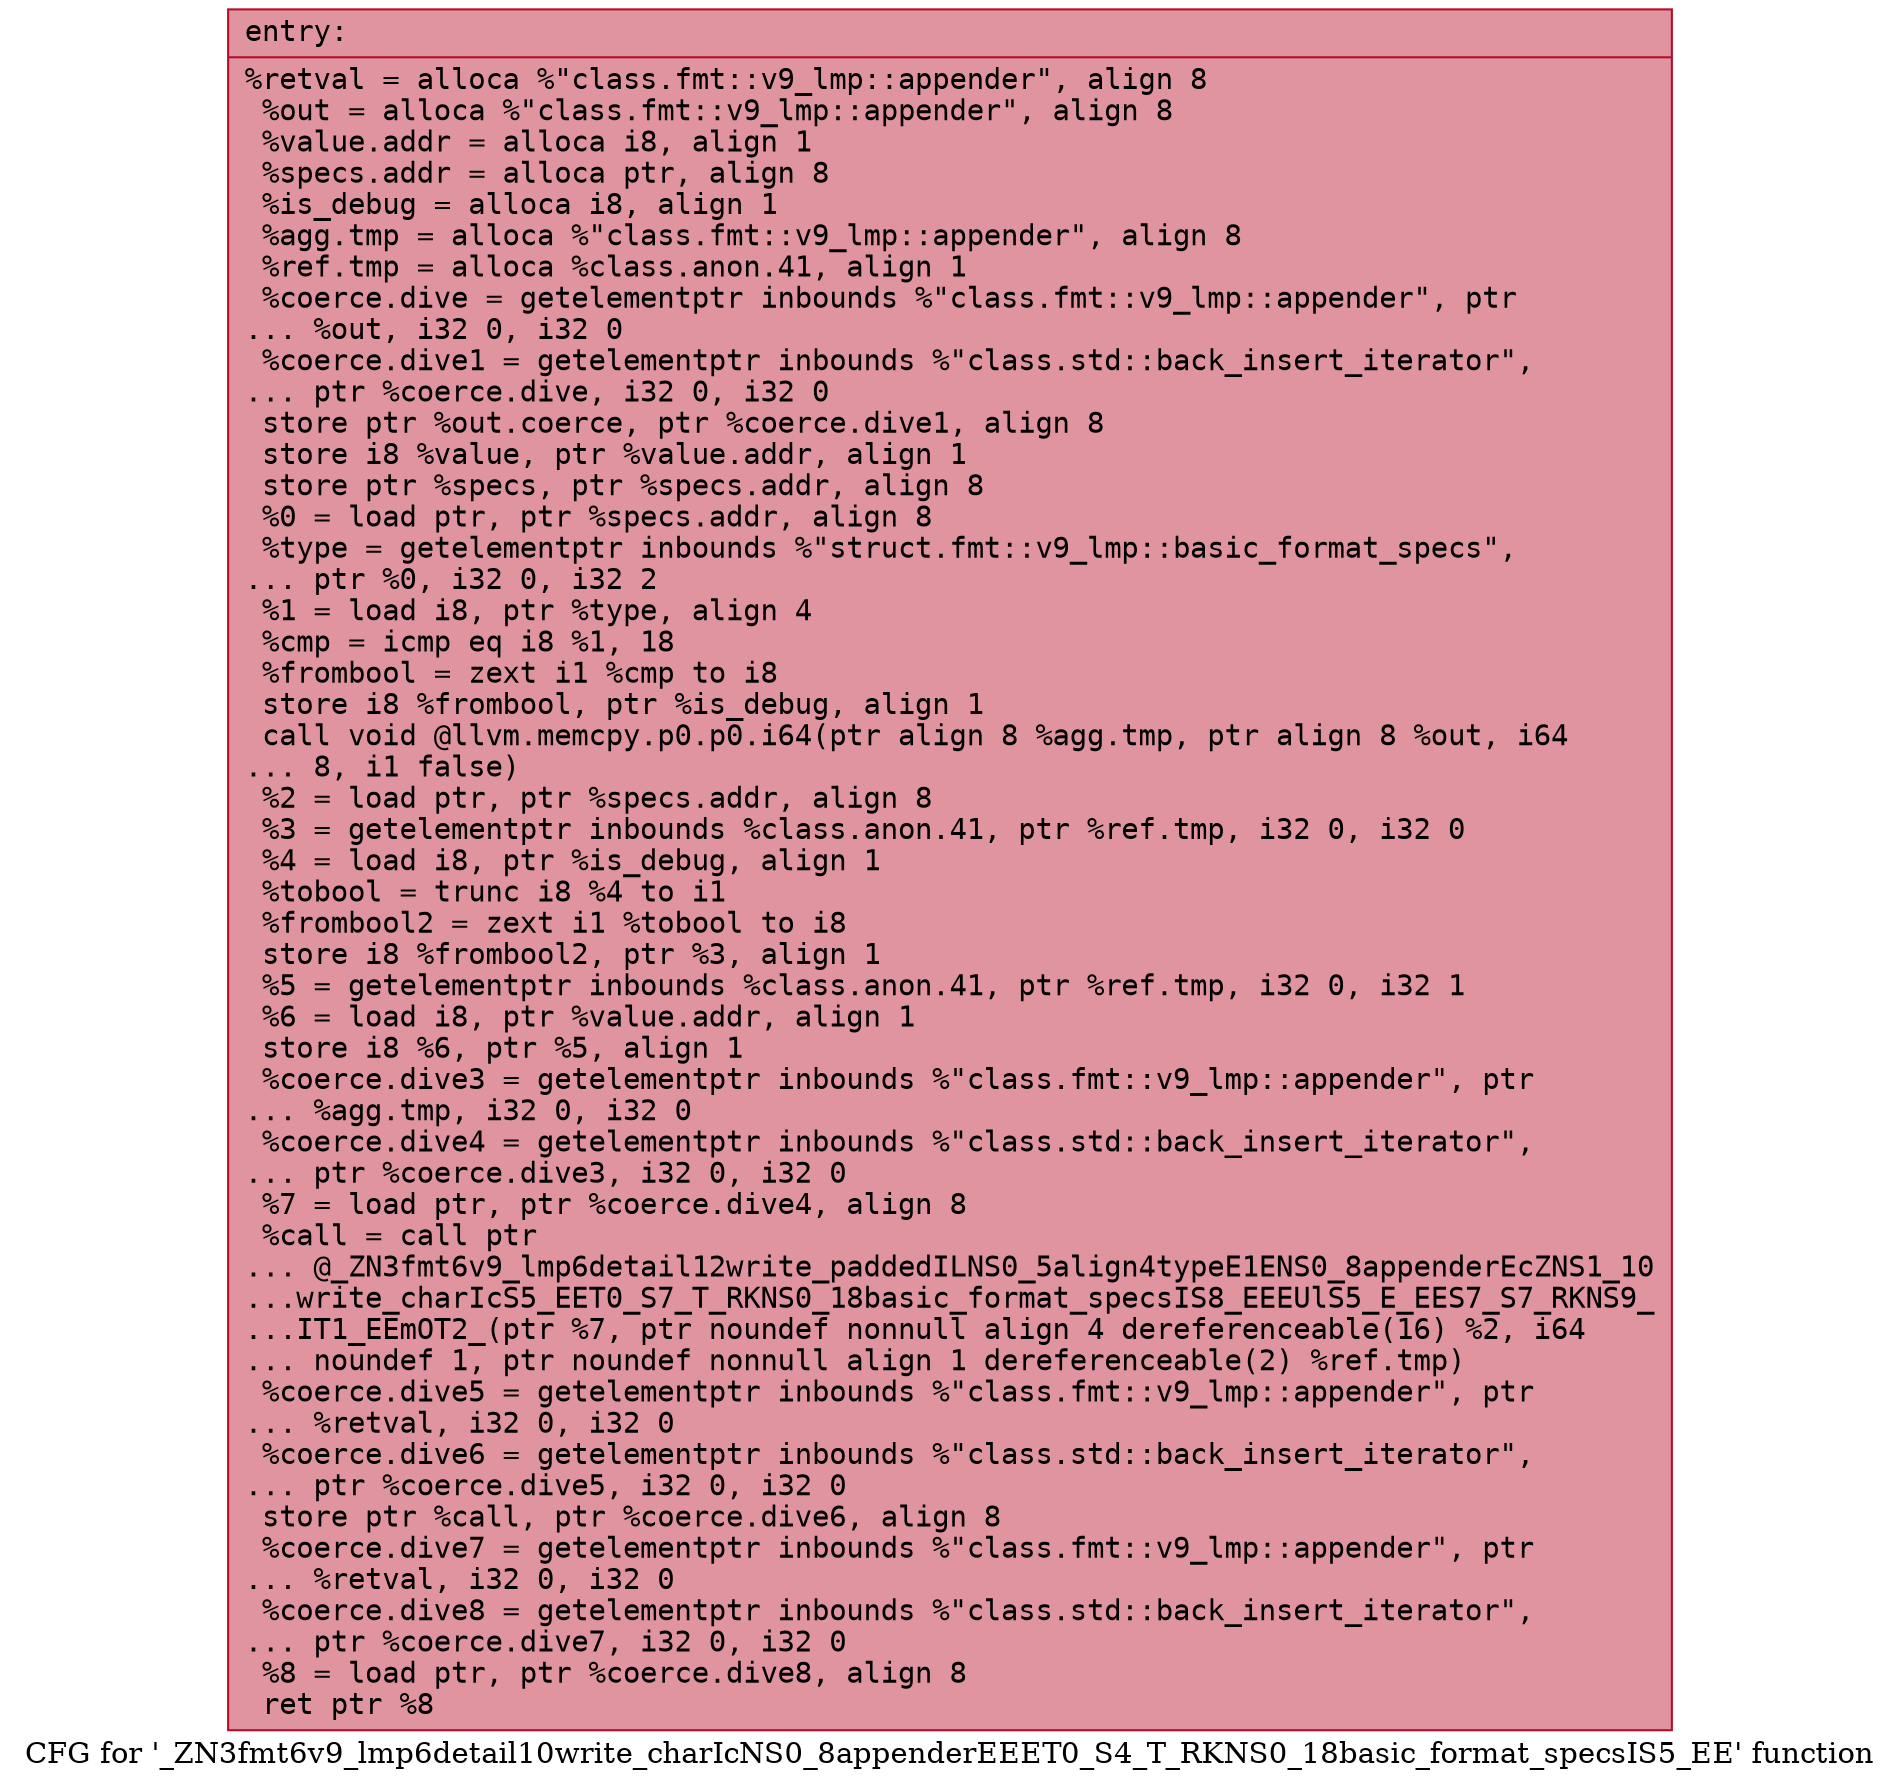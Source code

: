 digraph "CFG for '_ZN3fmt6v9_lmp6detail10write_charIcNS0_8appenderEEET0_S4_T_RKNS0_18basic_format_specsIS5_EE' function" {
	label="CFG for '_ZN3fmt6v9_lmp6detail10write_charIcNS0_8appenderEEET0_S4_T_RKNS0_18basic_format_specsIS5_EE' function";

	Node0x55fec310afb0 [shape=record,color="#b70d28ff", style=filled, fillcolor="#b70d2870" fontname="Courier",label="{entry:\l|  %retval = alloca %\"class.fmt::v9_lmp::appender\", align 8\l  %out = alloca %\"class.fmt::v9_lmp::appender\", align 8\l  %value.addr = alloca i8, align 1\l  %specs.addr = alloca ptr, align 8\l  %is_debug = alloca i8, align 1\l  %agg.tmp = alloca %\"class.fmt::v9_lmp::appender\", align 8\l  %ref.tmp = alloca %class.anon.41, align 1\l  %coerce.dive = getelementptr inbounds %\"class.fmt::v9_lmp::appender\", ptr\l... %out, i32 0, i32 0\l  %coerce.dive1 = getelementptr inbounds %\"class.std::back_insert_iterator\",\l... ptr %coerce.dive, i32 0, i32 0\l  store ptr %out.coerce, ptr %coerce.dive1, align 8\l  store i8 %value, ptr %value.addr, align 1\l  store ptr %specs, ptr %specs.addr, align 8\l  %0 = load ptr, ptr %specs.addr, align 8\l  %type = getelementptr inbounds %\"struct.fmt::v9_lmp::basic_format_specs\",\l... ptr %0, i32 0, i32 2\l  %1 = load i8, ptr %type, align 4\l  %cmp = icmp eq i8 %1, 18\l  %frombool = zext i1 %cmp to i8\l  store i8 %frombool, ptr %is_debug, align 1\l  call void @llvm.memcpy.p0.p0.i64(ptr align 8 %agg.tmp, ptr align 8 %out, i64\l... 8, i1 false)\l  %2 = load ptr, ptr %specs.addr, align 8\l  %3 = getelementptr inbounds %class.anon.41, ptr %ref.tmp, i32 0, i32 0\l  %4 = load i8, ptr %is_debug, align 1\l  %tobool = trunc i8 %4 to i1\l  %frombool2 = zext i1 %tobool to i8\l  store i8 %frombool2, ptr %3, align 1\l  %5 = getelementptr inbounds %class.anon.41, ptr %ref.tmp, i32 0, i32 1\l  %6 = load i8, ptr %value.addr, align 1\l  store i8 %6, ptr %5, align 1\l  %coerce.dive3 = getelementptr inbounds %\"class.fmt::v9_lmp::appender\", ptr\l... %agg.tmp, i32 0, i32 0\l  %coerce.dive4 = getelementptr inbounds %\"class.std::back_insert_iterator\",\l... ptr %coerce.dive3, i32 0, i32 0\l  %7 = load ptr, ptr %coerce.dive4, align 8\l  %call = call ptr\l... @_ZN3fmt6v9_lmp6detail12write_paddedILNS0_5align4typeE1ENS0_8appenderEcZNS1_10\l...write_charIcS5_EET0_S7_T_RKNS0_18basic_format_specsIS8_EEEUlS5_E_EES7_S7_RKNS9_\l...IT1_EEmOT2_(ptr %7, ptr noundef nonnull align 4 dereferenceable(16) %2, i64\l... noundef 1, ptr noundef nonnull align 1 dereferenceable(2) %ref.tmp)\l  %coerce.dive5 = getelementptr inbounds %\"class.fmt::v9_lmp::appender\", ptr\l... %retval, i32 0, i32 0\l  %coerce.dive6 = getelementptr inbounds %\"class.std::back_insert_iterator\",\l... ptr %coerce.dive5, i32 0, i32 0\l  store ptr %call, ptr %coerce.dive6, align 8\l  %coerce.dive7 = getelementptr inbounds %\"class.fmt::v9_lmp::appender\", ptr\l... %retval, i32 0, i32 0\l  %coerce.dive8 = getelementptr inbounds %\"class.std::back_insert_iterator\",\l... ptr %coerce.dive7, i32 0, i32 0\l  %8 = load ptr, ptr %coerce.dive8, align 8\l  ret ptr %8\l}"];
}
